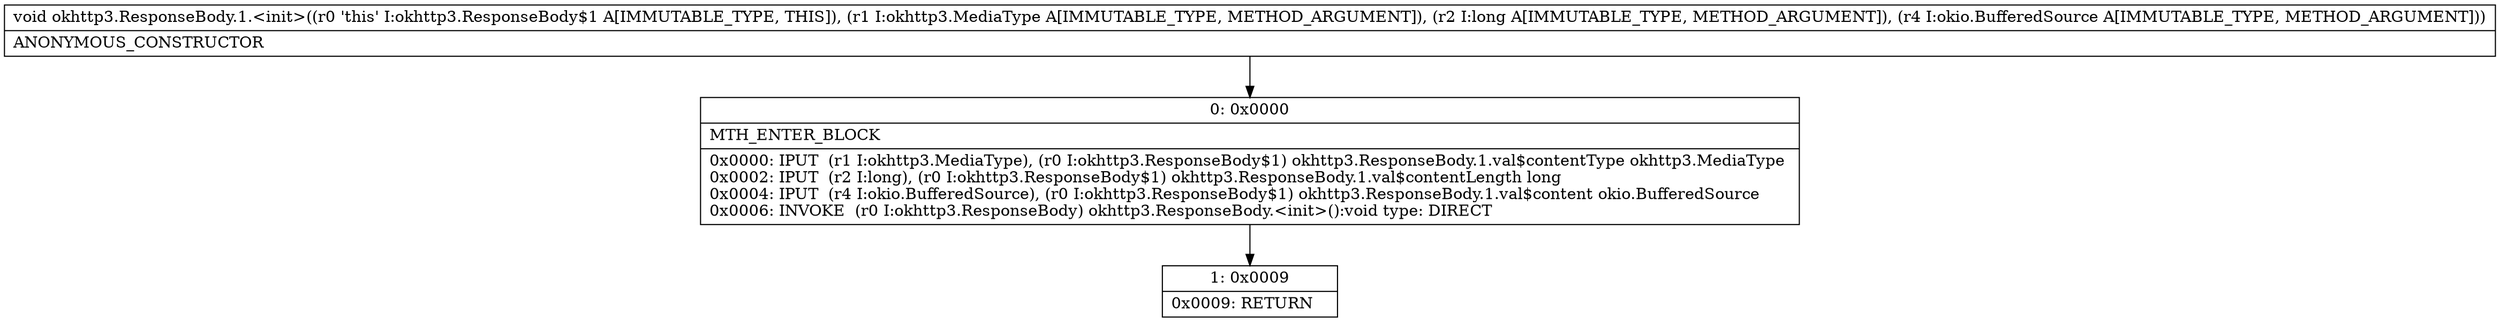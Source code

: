 digraph "CFG forokhttp3.ResponseBody.1.\<init\>(Lokhttp3\/MediaType;JLokio\/BufferedSource;)V" {
Node_0 [shape=record,label="{0\:\ 0x0000|MTH_ENTER_BLOCK\l|0x0000: IPUT  (r1 I:okhttp3.MediaType), (r0 I:okhttp3.ResponseBody$1) okhttp3.ResponseBody.1.val$contentType okhttp3.MediaType \l0x0002: IPUT  (r2 I:long), (r0 I:okhttp3.ResponseBody$1) okhttp3.ResponseBody.1.val$contentLength long \l0x0004: IPUT  (r4 I:okio.BufferedSource), (r0 I:okhttp3.ResponseBody$1) okhttp3.ResponseBody.1.val$content okio.BufferedSource \l0x0006: INVOKE  (r0 I:okhttp3.ResponseBody) okhttp3.ResponseBody.\<init\>():void type: DIRECT \l}"];
Node_1 [shape=record,label="{1\:\ 0x0009|0x0009: RETURN   \l}"];
MethodNode[shape=record,label="{void okhttp3.ResponseBody.1.\<init\>((r0 'this' I:okhttp3.ResponseBody$1 A[IMMUTABLE_TYPE, THIS]), (r1 I:okhttp3.MediaType A[IMMUTABLE_TYPE, METHOD_ARGUMENT]), (r2 I:long A[IMMUTABLE_TYPE, METHOD_ARGUMENT]), (r4 I:okio.BufferedSource A[IMMUTABLE_TYPE, METHOD_ARGUMENT]))  | ANONYMOUS_CONSTRUCTOR\l}"];
MethodNode -> Node_0;
Node_0 -> Node_1;
}

